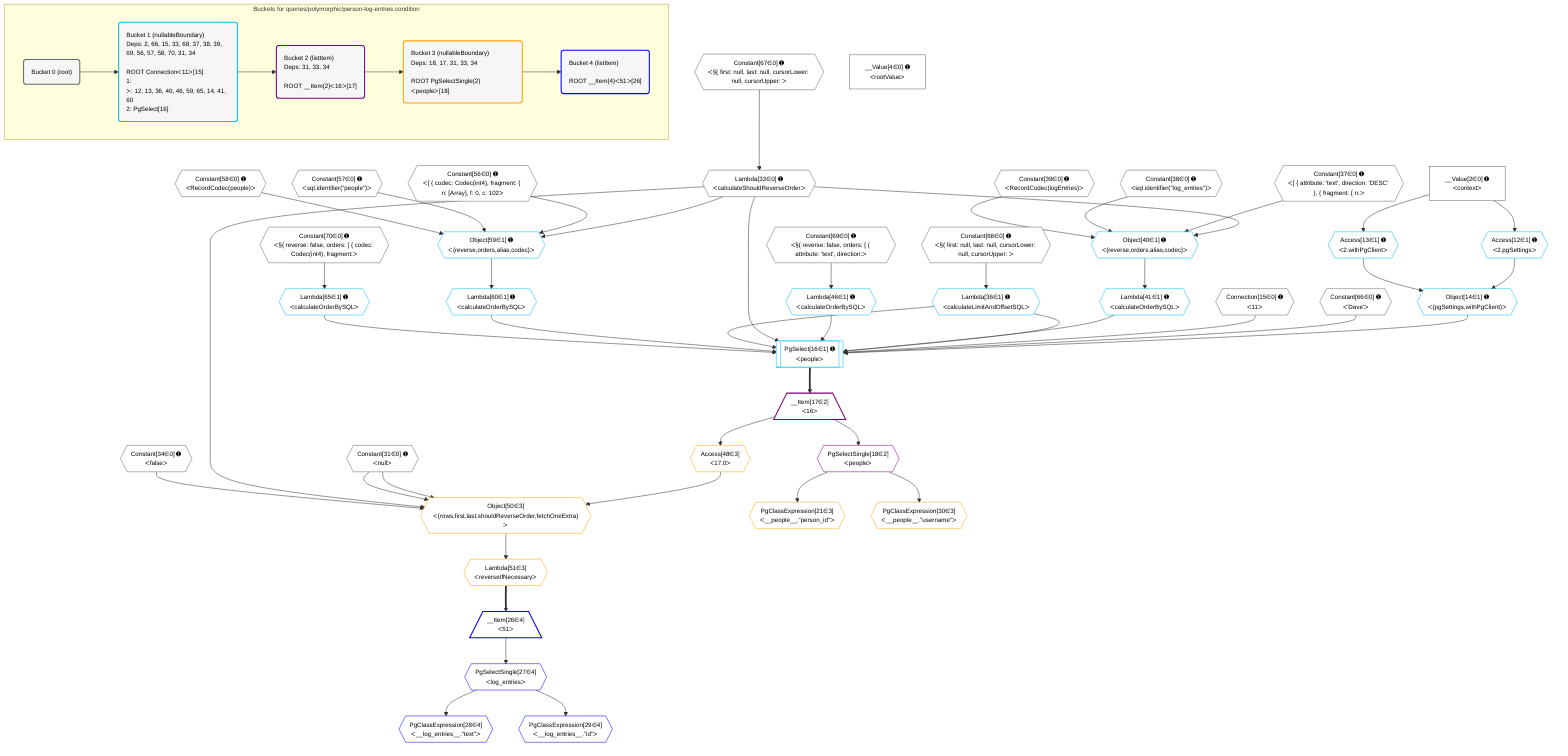 %%{init: {'themeVariables': { 'fontSize': '12px'}}}%%
graph TD
    classDef path fill:#eee,stroke:#000,color:#000
    classDef plan fill:#fff,stroke-width:1px,color:#000
    classDef itemplan fill:#fff,stroke-width:2px,color:#000
    classDef unbatchedplan fill:#dff,stroke-width:1px,color:#000
    classDef sideeffectplan fill:#fcc,stroke-width:2px,color:#000
    classDef bucket fill:#f6f6f6,color:#000,stroke-width:2px,text-align:left


    %% plan dependencies
    Lambda33{{"Lambda[33∈0] ➊<br />ᐸcalculateShouldReverseOrderᐳ"}}:::plan
    Constant67{{"Constant[67∈0] ➊<br />ᐸ§{ first: null, last: null, cursorLower: null, cursorUpper: ᐳ"}}:::plan
    Constant67 --> Lambda33
    __Value2["__Value[2∈0] ➊<br />ᐸcontextᐳ"]:::plan
    __Value4["__Value[4∈0] ➊<br />ᐸrootValueᐳ"]:::plan
    Connection15{{"Connection[15∈0] ➊<br />ᐸ11ᐳ"}}:::plan
    Constant31{{"Constant[31∈0] ➊<br />ᐸnullᐳ"}}:::plan
    Constant34{{"Constant[34∈0] ➊<br />ᐸfalseᐳ"}}:::plan
    Constant37{{"Constant[37∈0] ➊<br />ᐸ[ { attribute: 'text', direction: 'DESC' }, { fragment: { n:ᐳ"}}:::plan
    Constant38{{"Constant[38∈0] ➊<br />ᐸsql.identifier(”log_entries”)ᐳ"}}:::plan
    Constant39{{"Constant[39∈0] ➊<br />ᐸRecordCodec(logEntries)ᐳ"}}:::plan
    Constant56{{"Constant[56∈0] ➊<br />ᐸ[ { codec: Codec(int4), fragment: { n: [Array], f: 0, c: 102ᐳ"}}:::plan
    Constant57{{"Constant[57∈0] ➊<br />ᐸsql.identifier(”people”)ᐳ"}}:::plan
    Constant58{{"Constant[58∈0] ➊<br />ᐸRecordCodec(people)ᐳ"}}:::plan
    Constant66{{"Constant[66∈0] ➊<br />ᐸ'Dave'ᐳ"}}:::plan
    Constant68{{"Constant[68∈0] ➊<br />ᐸ§{ first: null, last: null, cursorLower: null, cursorUpper: ᐳ"}}:::plan
    Constant69{{"Constant[69∈0] ➊<br />ᐸ§{ reverse: false, orders: [ { attribute: 'text', direction:ᐳ"}}:::plan
    Constant70{{"Constant[70∈0] ➊<br />ᐸ§{ reverse: false, orders: [ { codec: Codec(int4), fragment:ᐳ"}}:::plan
    PgSelect16[["PgSelect[16∈1] ➊<br />ᐸpeopleᐳ"]]:::plan
    Object14{{"Object[14∈1] ➊<br />ᐸ{pgSettings,withPgClient}ᐳ"}}:::plan
    Lambda36{{"Lambda[36∈1] ➊<br />ᐸcalculateLimitAndOffsetSQLᐳ"}}:::plan
    Lambda41{{"Lambda[41∈1] ➊<br />ᐸcalculateOrderBySQLᐳ"}}:::plan
    Lambda46{{"Lambda[46∈1] ➊<br />ᐸcalculateOrderBySQLᐳ"}}:::plan
    Lambda60{{"Lambda[60∈1] ➊<br />ᐸcalculateOrderBySQLᐳ"}}:::plan
    Lambda65{{"Lambda[65∈1] ➊<br />ᐸcalculateOrderBySQLᐳ"}}:::plan
    Object14 & Constant66 & Connection15 & Lambda36 & Lambda41 & Lambda46 & Lambda33 & Lambda36 & Lambda60 & Lambda65 --> PgSelect16
    Object40{{"Object[40∈1] ➊<br />ᐸ{reverse,orders,alias,codec}ᐳ"}}:::plan
    Lambda33 & Constant37 & Constant38 & Constant39 --> Object40
    Object59{{"Object[59∈1] ➊<br />ᐸ{reverse,orders,alias,codec}ᐳ"}}:::plan
    Lambda33 & Constant56 & Constant57 & Constant58 --> Object59
    Access12{{"Access[12∈1] ➊<br />ᐸ2.pgSettingsᐳ"}}:::plan
    Access13{{"Access[13∈1] ➊<br />ᐸ2.withPgClientᐳ"}}:::plan
    Access12 & Access13 --> Object14
    __Value2 --> Access12
    __Value2 --> Access13
    Constant68 --> Lambda36
    Object40 --> Lambda41
    Constant69 --> Lambda46
    Object59 --> Lambda60
    Constant70 --> Lambda65
    __Item17[/"__Item[17∈2]<br />ᐸ16ᐳ"\]:::itemplan
    PgSelect16 ==> __Item17
    PgSelectSingle18{{"PgSelectSingle[18∈2]<br />ᐸpeopleᐳ"}}:::plan
    __Item17 --> PgSelectSingle18
    Object50{{"Object[50∈3]<br />ᐸ{rows,first,last,shouldReverseOrder,fetchOneExtra}ᐳ"}}:::plan
    Access48{{"Access[48∈3]<br />ᐸ17.0ᐳ"}}:::plan
    Access48 & Constant31 & Constant31 & Lambda33 & Constant34 --> Object50
    PgClassExpression21{{"PgClassExpression[21∈3]<br />ᐸ__people__.”person_id”ᐳ"}}:::plan
    PgSelectSingle18 --> PgClassExpression21
    PgClassExpression30{{"PgClassExpression[30∈3]<br />ᐸ__people__.”username”ᐳ"}}:::plan
    PgSelectSingle18 --> PgClassExpression30
    __Item17 --> Access48
    Lambda51{{"Lambda[51∈3]<br />ᐸreverseIfNecessaryᐳ"}}:::plan
    Object50 --> Lambda51
    __Item26[/"__Item[26∈4]<br />ᐸ51ᐳ"\]:::itemplan
    Lambda51 ==> __Item26
    PgSelectSingle27{{"PgSelectSingle[27∈4]<br />ᐸlog_entriesᐳ"}}:::plan
    __Item26 --> PgSelectSingle27
    PgClassExpression28{{"PgClassExpression[28∈4]<br />ᐸ__log_entries__.”text”ᐳ"}}:::plan
    PgSelectSingle27 --> PgClassExpression28
    PgClassExpression29{{"PgClassExpression[29∈4]<br />ᐸ__log_entries__.”id”ᐳ"}}:::plan
    PgSelectSingle27 --> PgClassExpression29

    %% define steps

    subgraph "Buckets for queries/polymorphic/person-log-entries.condition"
    Bucket0("Bucket 0 (root)"):::bucket
    classDef bucket0 stroke:#696969
    class Bucket0,__Value2,__Value4,Connection15,Constant31,Lambda33,Constant34,Constant37,Constant38,Constant39,Constant56,Constant57,Constant58,Constant66,Constant67,Constant68,Constant69,Constant70 bucket0
    Bucket1("Bucket 1 (nullableBoundary)<br />Deps: 2, 66, 15, 33, 68, 37, 38, 39, 69, 56, 57, 58, 70, 31, 34<br /><br />ROOT Connectionᐸ11ᐳ[15]<br />1: <br />ᐳ: 12, 13, 36, 40, 46, 59, 65, 14, 41, 60<br />2: PgSelect[16]"):::bucket
    classDef bucket1 stroke:#00bfff
    class Bucket1,Access12,Access13,Object14,PgSelect16,Lambda36,Object40,Lambda41,Lambda46,Object59,Lambda60,Lambda65 bucket1
    Bucket2("Bucket 2 (listItem)<br />Deps: 31, 33, 34<br /><br />ROOT __Item{2}ᐸ16ᐳ[17]"):::bucket
    classDef bucket2 stroke:#7f007f
    class Bucket2,__Item17,PgSelectSingle18 bucket2
    Bucket3("Bucket 3 (nullableBoundary)<br />Deps: 18, 17, 31, 33, 34<br /><br />ROOT PgSelectSingle{2}ᐸpeopleᐳ[18]"):::bucket
    classDef bucket3 stroke:#ffa500
    class Bucket3,PgClassExpression21,PgClassExpression30,Access48,Object50,Lambda51 bucket3
    Bucket4("Bucket 4 (listItem)<br /><br />ROOT __Item{4}ᐸ51ᐳ[26]"):::bucket
    classDef bucket4 stroke:#0000ff
    class Bucket4,__Item26,PgSelectSingle27,PgClassExpression28,PgClassExpression29 bucket4
    Bucket0 --> Bucket1
    Bucket1 --> Bucket2
    Bucket2 --> Bucket3
    Bucket3 --> Bucket4
    end